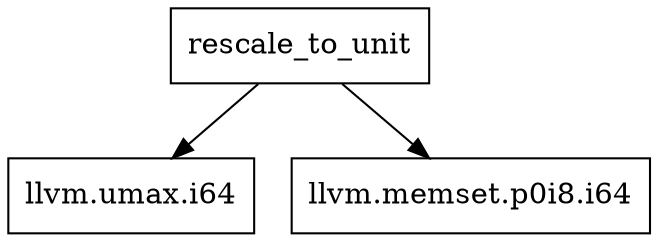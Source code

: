 digraph CallGraph {
    // Nodes
    node [shape=box];
    
    // Function Nodes
    rescale_to_unit [label="rescale_to_unit"];
    llvm_umax [label="llvm.umax.i64"];
    llvm_memset [label="llvm.memset.p0i8.i64"];
    
    // Edges
    rescale_to_unit -> llvm_umax;
    rescale_to_unit -> llvm_memset;
}
